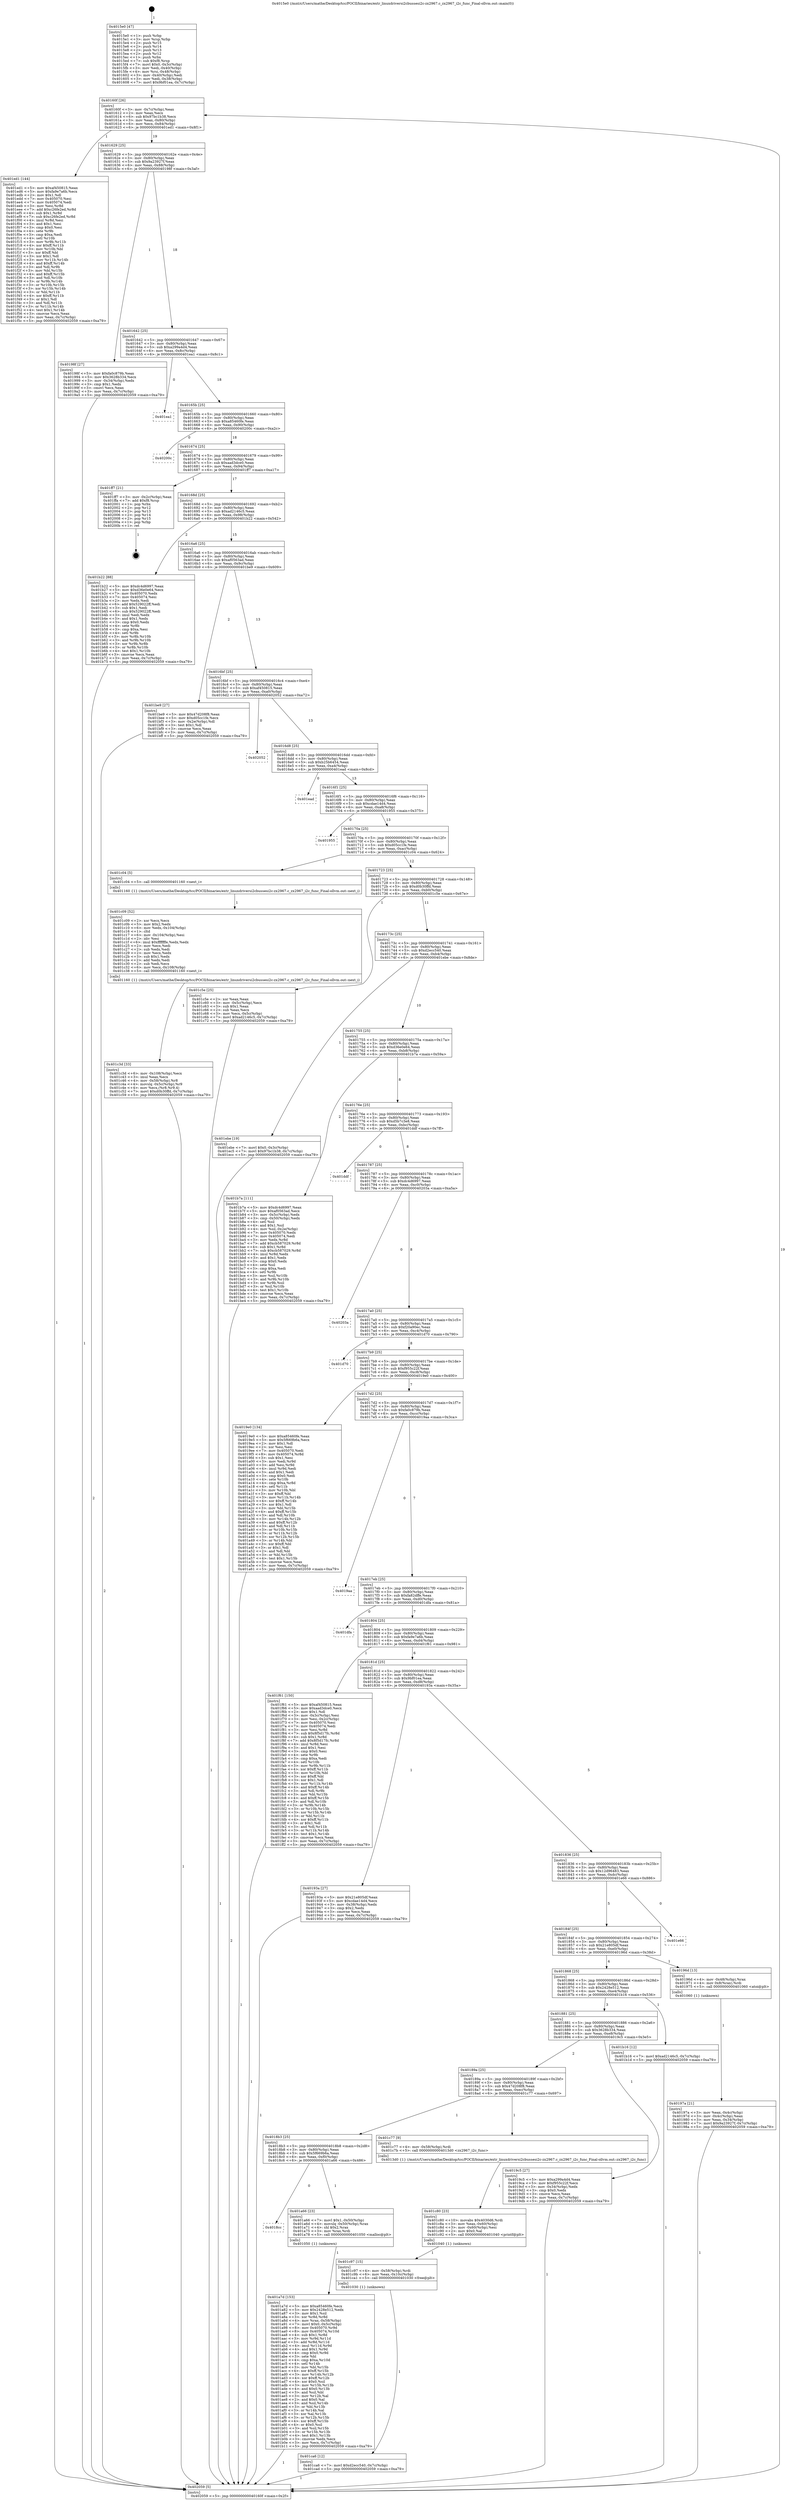 digraph "0x4015e0" {
  label = "0x4015e0 (/mnt/c/Users/mathe/Desktop/tcc/POCII/binaries/extr_linuxdriversi2cbussesi2c-zx2967.c_zx2967_i2c_func_Final-ollvm.out::main(0))"
  labelloc = "t"
  node[shape=record]

  Entry [label="",width=0.3,height=0.3,shape=circle,fillcolor=black,style=filled]
  "0x40160f" [label="{
     0x40160f [26]\l
     | [instrs]\l
     &nbsp;&nbsp;0x40160f \<+3\>: mov -0x7c(%rbp),%eax\l
     &nbsp;&nbsp;0x401612 \<+2\>: mov %eax,%ecx\l
     &nbsp;&nbsp;0x401614 \<+6\>: sub $0x97bc1b38,%ecx\l
     &nbsp;&nbsp;0x40161a \<+3\>: mov %eax,-0x80(%rbp)\l
     &nbsp;&nbsp;0x40161d \<+6\>: mov %ecx,-0x84(%rbp)\l
     &nbsp;&nbsp;0x401623 \<+6\>: je 0000000000401ed1 \<main+0x8f1\>\l
  }"]
  "0x401ed1" [label="{
     0x401ed1 [144]\l
     | [instrs]\l
     &nbsp;&nbsp;0x401ed1 \<+5\>: mov $0xaf450815,%eax\l
     &nbsp;&nbsp;0x401ed6 \<+5\>: mov $0xfa9e7a6b,%ecx\l
     &nbsp;&nbsp;0x401edb \<+2\>: mov $0x1,%dl\l
     &nbsp;&nbsp;0x401edd \<+7\>: mov 0x405070,%esi\l
     &nbsp;&nbsp;0x401ee4 \<+7\>: mov 0x405074,%edi\l
     &nbsp;&nbsp;0x401eeb \<+3\>: mov %esi,%r8d\l
     &nbsp;&nbsp;0x401eee \<+7\>: add $0xc26fe2ed,%r8d\l
     &nbsp;&nbsp;0x401ef5 \<+4\>: sub $0x1,%r8d\l
     &nbsp;&nbsp;0x401ef9 \<+7\>: sub $0xc26fe2ed,%r8d\l
     &nbsp;&nbsp;0x401f00 \<+4\>: imul %r8d,%esi\l
     &nbsp;&nbsp;0x401f04 \<+3\>: and $0x1,%esi\l
     &nbsp;&nbsp;0x401f07 \<+3\>: cmp $0x0,%esi\l
     &nbsp;&nbsp;0x401f0a \<+4\>: sete %r9b\l
     &nbsp;&nbsp;0x401f0e \<+3\>: cmp $0xa,%edi\l
     &nbsp;&nbsp;0x401f11 \<+4\>: setl %r10b\l
     &nbsp;&nbsp;0x401f15 \<+3\>: mov %r9b,%r11b\l
     &nbsp;&nbsp;0x401f18 \<+4\>: xor $0xff,%r11b\l
     &nbsp;&nbsp;0x401f1c \<+3\>: mov %r10b,%bl\l
     &nbsp;&nbsp;0x401f1f \<+3\>: xor $0xff,%bl\l
     &nbsp;&nbsp;0x401f22 \<+3\>: xor $0x1,%dl\l
     &nbsp;&nbsp;0x401f25 \<+3\>: mov %r11b,%r14b\l
     &nbsp;&nbsp;0x401f28 \<+4\>: and $0xff,%r14b\l
     &nbsp;&nbsp;0x401f2c \<+3\>: and %dl,%r9b\l
     &nbsp;&nbsp;0x401f2f \<+3\>: mov %bl,%r15b\l
     &nbsp;&nbsp;0x401f32 \<+4\>: and $0xff,%r15b\l
     &nbsp;&nbsp;0x401f36 \<+3\>: and %dl,%r10b\l
     &nbsp;&nbsp;0x401f39 \<+3\>: or %r9b,%r14b\l
     &nbsp;&nbsp;0x401f3c \<+3\>: or %r10b,%r15b\l
     &nbsp;&nbsp;0x401f3f \<+3\>: xor %r15b,%r14b\l
     &nbsp;&nbsp;0x401f42 \<+3\>: or %bl,%r11b\l
     &nbsp;&nbsp;0x401f45 \<+4\>: xor $0xff,%r11b\l
     &nbsp;&nbsp;0x401f49 \<+3\>: or $0x1,%dl\l
     &nbsp;&nbsp;0x401f4c \<+3\>: and %dl,%r11b\l
     &nbsp;&nbsp;0x401f4f \<+3\>: or %r11b,%r14b\l
     &nbsp;&nbsp;0x401f52 \<+4\>: test $0x1,%r14b\l
     &nbsp;&nbsp;0x401f56 \<+3\>: cmovne %ecx,%eax\l
     &nbsp;&nbsp;0x401f59 \<+3\>: mov %eax,-0x7c(%rbp)\l
     &nbsp;&nbsp;0x401f5c \<+5\>: jmp 0000000000402059 \<main+0xa79\>\l
  }"]
  "0x401629" [label="{
     0x401629 [25]\l
     | [instrs]\l
     &nbsp;&nbsp;0x401629 \<+5\>: jmp 000000000040162e \<main+0x4e\>\l
     &nbsp;&nbsp;0x40162e \<+3\>: mov -0x80(%rbp),%eax\l
     &nbsp;&nbsp;0x401631 \<+5\>: sub $0x9a23927f,%eax\l
     &nbsp;&nbsp;0x401636 \<+6\>: mov %eax,-0x88(%rbp)\l
     &nbsp;&nbsp;0x40163c \<+6\>: je 000000000040198f \<main+0x3af\>\l
  }"]
  Exit [label="",width=0.3,height=0.3,shape=circle,fillcolor=black,style=filled,peripheries=2]
  "0x40198f" [label="{
     0x40198f [27]\l
     | [instrs]\l
     &nbsp;&nbsp;0x40198f \<+5\>: mov $0xfa0c879b,%eax\l
     &nbsp;&nbsp;0x401994 \<+5\>: mov $0x3628b334,%ecx\l
     &nbsp;&nbsp;0x401999 \<+3\>: mov -0x34(%rbp),%edx\l
     &nbsp;&nbsp;0x40199c \<+3\>: cmp $0x1,%edx\l
     &nbsp;&nbsp;0x40199f \<+3\>: cmovl %ecx,%eax\l
     &nbsp;&nbsp;0x4019a2 \<+3\>: mov %eax,-0x7c(%rbp)\l
     &nbsp;&nbsp;0x4019a5 \<+5\>: jmp 0000000000402059 \<main+0xa79\>\l
  }"]
  "0x401642" [label="{
     0x401642 [25]\l
     | [instrs]\l
     &nbsp;&nbsp;0x401642 \<+5\>: jmp 0000000000401647 \<main+0x67\>\l
     &nbsp;&nbsp;0x401647 \<+3\>: mov -0x80(%rbp),%eax\l
     &nbsp;&nbsp;0x40164a \<+5\>: sub $0xa299a4d4,%eax\l
     &nbsp;&nbsp;0x40164f \<+6\>: mov %eax,-0x8c(%rbp)\l
     &nbsp;&nbsp;0x401655 \<+6\>: je 0000000000401ea1 \<main+0x8c1\>\l
  }"]
  "0x401ca6" [label="{
     0x401ca6 [12]\l
     | [instrs]\l
     &nbsp;&nbsp;0x401ca6 \<+7\>: movl $0xd2ecc540,-0x7c(%rbp)\l
     &nbsp;&nbsp;0x401cad \<+5\>: jmp 0000000000402059 \<main+0xa79\>\l
  }"]
  "0x401ea1" [label="{
     0x401ea1\l
  }", style=dashed]
  "0x40165b" [label="{
     0x40165b [25]\l
     | [instrs]\l
     &nbsp;&nbsp;0x40165b \<+5\>: jmp 0000000000401660 \<main+0x80\>\l
     &nbsp;&nbsp;0x401660 \<+3\>: mov -0x80(%rbp),%eax\l
     &nbsp;&nbsp;0x401663 \<+5\>: sub $0xa85460fe,%eax\l
     &nbsp;&nbsp;0x401668 \<+6\>: mov %eax,-0x90(%rbp)\l
     &nbsp;&nbsp;0x40166e \<+6\>: je 000000000040200c \<main+0xa2c\>\l
  }"]
  "0x401c97" [label="{
     0x401c97 [15]\l
     | [instrs]\l
     &nbsp;&nbsp;0x401c97 \<+4\>: mov -0x58(%rbp),%rdi\l
     &nbsp;&nbsp;0x401c9b \<+6\>: mov %eax,-0x10c(%rbp)\l
     &nbsp;&nbsp;0x401ca1 \<+5\>: call 0000000000401030 \<free@plt\>\l
     | [calls]\l
     &nbsp;&nbsp;0x401030 \{1\} (unknown)\l
  }"]
  "0x40200c" [label="{
     0x40200c\l
  }", style=dashed]
  "0x401674" [label="{
     0x401674 [25]\l
     | [instrs]\l
     &nbsp;&nbsp;0x401674 \<+5\>: jmp 0000000000401679 \<main+0x99\>\l
     &nbsp;&nbsp;0x401679 \<+3\>: mov -0x80(%rbp),%eax\l
     &nbsp;&nbsp;0x40167c \<+5\>: sub $0xaad3dce0,%eax\l
     &nbsp;&nbsp;0x401681 \<+6\>: mov %eax,-0x94(%rbp)\l
     &nbsp;&nbsp;0x401687 \<+6\>: je 0000000000401ff7 \<main+0xa17\>\l
  }"]
  "0x401c80" [label="{
     0x401c80 [23]\l
     | [instrs]\l
     &nbsp;&nbsp;0x401c80 \<+10\>: movabs $0x4030d6,%rdi\l
     &nbsp;&nbsp;0x401c8a \<+3\>: mov %eax,-0x60(%rbp)\l
     &nbsp;&nbsp;0x401c8d \<+3\>: mov -0x60(%rbp),%esi\l
     &nbsp;&nbsp;0x401c90 \<+2\>: mov $0x0,%al\l
     &nbsp;&nbsp;0x401c92 \<+5\>: call 0000000000401040 \<printf@plt\>\l
     | [calls]\l
     &nbsp;&nbsp;0x401040 \{1\} (unknown)\l
  }"]
  "0x401ff7" [label="{
     0x401ff7 [21]\l
     | [instrs]\l
     &nbsp;&nbsp;0x401ff7 \<+3\>: mov -0x2c(%rbp),%eax\l
     &nbsp;&nbsp;0x401ffa \<+7\>: add $0xf8,%rsp\l
     &nbsp;&nbsp;0x402001 \<+1\>: pop %rbx\l
     &nbsp;&nbsp;0x402002 \<+2\>: pop %r12\l
     &nbsp;&nbsp;0x402004 \<+2\>: pop %r13\l
     &nbsp;&nbsp;0x402006 \<+2\>: pop %r14\l
     &nbsp;&nbsp;0x402008 \<+2\>: pop %r15\l
     &nbsp;&nbsp;0x40200a \<+1\>: pop %rbp\l
     &nbsp;&nbsp;0x40200b \<+1\>: ret\l
  }"]
  "0x40168d" [label="{
     0x40168d [25]\l
     | [instrs]\l
     &nbsp;&nbsp;0x40168d \<+5\>: jmp 0000000000401692 \<main+0xb2\>\l
     &nbsp;&nbsp;0x401692 \<+3\>: mov -0x80(%rbp),%eax\l
     &nbsp;&nbsp;0x401695 \<+5\>: sub $0xad2146c5,%eax\l
     &nbsp;&nbsp;0x40169a \<+6\>: mov %eax,-0x98(%rbp)\l
     &nbsp;&nbsp;0x4016a0 \<+6\>: je 0000000000401b22 \<main+0x542\>\l
  }"]
  "0x401c3d" [label="{
     0x401c3d [33]\l
     | [instrs]\l
     &nbsp;&nbsp;0x401c3d \<+6\>: mov -0x108(%rbp),%ecx\l
     &nbsp;&nbsp;0x401c43 \<+3\>: imul %eax,%ecx\l
     &nbsp;&nbsp;0x401c46 \<+4\>: mov -0x58(%rbp),%r8\l
     &nbsp;&nbsp;0x401c4a \<+4\>: movslq -0x5c(%rbp),%r9\l
     &nbsp;&nbsp;0x401c4e \<+4\>: mov %ecx,(%r8,%r9,4)\l
     &nbsp;&nbsp;0x401c52 \<+7\>: movl $0xd0b30ffd,-0x7c(%rbp)\l
     &nbsp;&nbsp;0x401c59 \<+5\>: jmp 0000000000402059 \<main+0xa79\>\l
  }"]
  "0x401b22" [label="{
     0x401b22 [88]\l
     | [instrs]\l
     &nbsp;&nbsp;0x401b22 \<+5\>: mov $0xdc4d6997,%eax\l
     &nbsp;&nbsp;0x401b27 \<+5\>: mov $0xd36e0e64,%ecx\l
     &nbsp;&nbsp;0x401b2c \<+7\>: mov 0x405070,%edx\l
     &nbsp;&nbsp;0x401b33 \<+7\>: mov 0x405074,%esi\l
     &nbsp;&nbsp;0x401b3a \<+2\>: mov %edx,%edi\l
     &nbsp;&nbsp;0x401b3c \<+6\>: add $0x529022ff,%edi\l
     &nbsp;&nbsp;0x401b42 \<+3\>: sub $0x1,%edi\l
     &nbsp;&nbsp;0x401b45 \<+6\>: sub $0x529022ff,%edi\l
     &nbsp;&nbsp;0x401b4b \<+3\>: imul %edi,%edx\l
     &nbsp;&nbsp;0x401b4e \<+3\>: and $0x1,%edx\l
     &nbsp;&nbsp;0x401b51 \<+3\>: cmp $0x0,%edx\l
     &nbsp;&nbsp;0x401b54 \<+4\>: sete %r8b\l
     &nbsp;&nbsp;0x401b58 \<+3\>: cmp $0xa,%esi\l
     &nbsp;&nbsp;0x401b5b \<+4\>: setl %r9b\l
     &nbsp;&nbsp;0x401b5f \<+3\>: mov %r8b,%r10b\l
     &nbsp;&nbsp;0x401b62 \<+3\>: and %r9b,%r10b\l
     &nbsp;&nbsp;0x401b65 \<+3\>: xor %r9b,%r8b\l
     &nbsp;&nbsp;0x401b68 \<+3\>: or %r8b,%r10b\l
     &nbsp;&nbsp;0x401b6b \<+4\>: test $0x1,%r10b\l
     &nbsp;&nbsp;0x401b6f \<+3\>: cmovne %ecx,%eax\l
     &nbsp;&nbsp;0x401b72 \<+3\>: mov %eax,-0x7c(%rbp)\l
     &nbsp;&nbsp;0x401b75 \<+5\>: jmp 0000000000402059 \<main+0xa79\>\l
  }"]
  "0x4016a6" [label="{
     0x4016a6 [25]\l
     | [instrs]\l
     &nbsp;&nbsp;0x4016a6 \<+5\>: jmp 00000000004016ab \<main+0xcb\>\l
     &nbsp;&nbsp;0x4016ab \<+3\>: mov -0x80(%rbp),%eax\l
     &nbsp;&nbsp;0x4016ae \<+5\>: sub $0xaf0563ad,%eax\l
     &nbsp;&nbsp;0x4016b3 \<+6\>: mov %eax,-0x9c(%rbp)\l
     &nbsp;&nbsp;0x4016b9 \<+6\>: je 0000000000401be9 \<main+0x609\>\l
  }"]
  "0x401c09" [label="{
     0x401c09 [52]\l
     | [instrs]\l
     &nbsp;&nbsp;0x401c09 \<+2\>: xor %ecx,%ecx\l
     &nbsp;&nbsp;0x401c0b \<+5\>: mov $0x2,%edx\l
     &nbsp;&nbsp;0x401c10 \<+6\>: mov %edx,-0x104(%rbp)\l
     &nbsp;&nbsp;0x401c16 \<+1\>: cltd\l
     &nbsp;&nbsp;0x401c17 \<+6\>: mov -0x104(%rbp),%esi\l
     &nbsp;&nbsp;0x401c1d \<+2\>: idiv %esi\l
     &nbsp;&nbsp;0x401c1f \<+6\>: imul $0xfffffffe,%edx,%edx\l
     &nbsp;&nbsp;0x401c25 \<+2\>: mov %ecx,%edi\l
     &nbsp;&nbsp;0x401c27 \<+2\>: sub %edx,%edi\l
     &nbsp;&nbsp;0x401c29 \<+2\>: mov %ecx,%edx\l
     &nbsp;&nbsp;0x401c2b \<+3\>: sub $0x1,%edx\l
     &nbsp;&nbsp;0x401c2e \<+2\>: add %edx,%edi\l
     &nbsp;&nbsp;0x401c30 \<+2\>: sub %edi,%ecx\l
     &nbsp;&nbsp;0x401c32 \<+6\>: mov %ecx,-0x108(%rbp)\l
     &nbsp;&nbsp;0x401c38 \<+5\>: call 0000000000401160 \<next_i\>\l
     | [calls]\l
     &nbsp;&nbsp;0x401160 \{1\} (/mnt/c/Users/mathe/Desktop/tcc/POCII/binaries/extr_linuxdriversi2cbussesi2c-zx2967.c_zx2967_i2c_func_Final-ollvm.out::next_i)\l
  }"]
  "0x401be9" [label="{
     0x401be9 [27]\l
     | [instrs]\l
     &nbsp;&nbsp;0x401be9 \<+5\>: mov $0x47d208f8,%eax\l
     &nbsp;&nbsp;0x401bee \<+5\>: mov $0xd05cc1fe,%ecx\l
     &nbsp;&nbsp;0x401bf3 \<+3\>: mov -0x2e(%rbp),%dl\l
     &nbsp;&nbsp;0x401bf6 \<+3\>: test $0x1,%dl\l
     &nbsp;&nbsp;0x401bf9 \<+3\>: cmovne %ecx,%eax\l
     &nbsp;&nbsp;0x401bfc \<+3\>: mov %eax,-0x7c(%rbp)\l
     &nbsp;&nbsp;0x401bff \<+5\>: jmp 0000000000402059 \<main+0xa79\>\l
  }"]
  "0x4016bf" [label="{
     0x4016bf [25]\l
     | [instrs]\l
     &nbsp;&nbsp;0x4016bf \<+5\>: jmp 00000000004016c4 \<main+0xe4\>\l
     &nbsp;&nbsp;0x4016c4 \<+3\>: mov -0x80(%rbp),%eax\l
     &nbsp;&nbsp;0x4016c7 \<+5\>: sub $0xaf450815,%eax\l
     &nbsp;&nbsp;0x4016cc \<+6\>: mov %eax,-0xa0(%rbp)\l
     &nbsp;&nbsp;0x4016d2 \<+6\>: je 0000000000402052 \<main+0xa72\>\l
  }"]
  "0x401a7d" [label="{
     0x401a7d [153]\l
     | [instrs]\l
     &nbsp;&nbsp;0x401a7d \<+5\>: mov $0xa85460fe,%ecx\l
     &nbsp;&nbsp;0x401a82 \<+5\>: mov $0x2428e512,%edx\l
     &nbsp;&nbsp;0x401a87 \<+3\>: mov $0x1,%sil\l
     &nbsp;&nbsp;0x401a8a \<+3\>: xor %r8d,%r8d\l
     &nbsp;&nbsp;0x401a8d \<+4\>: mov %rax,-0x58(%rbp)\l
     &nbsp;&nbsp;0x401a91 \<+7\>: movl $0x0,-0x5c(%rbp)\l
     &nbsp;&nbsp;0x401a98 \<+8\>: mov 0x405070,%r9d\l
     &nbsp;&nbsp;0x401aa0 \<+8\>: mov 0x405074,%r10d\l
     &nbsp;&nbsp;0x401aa8 \<+4\>: sub $0x1,%r8d\l
     &nbsp;&nbsp;0x401aac \<+3\>: mov %r9d,%r11d\l
     &nbsp;&nbsp;0x401aaf \<+3\>: add %r8d,%r11d\l
     &nbsp;&nbsp;0x401ab2 \<+4\>: imul %r11d,%r9d\l
     &nbsp;&nbsp;0x401ab6 \<+4\>: and $0x1,%r9d\l
     &nbsp;&nbsp;0x401aba \<+4\>: cmp $0x0,%r9d\l
     &nbsp;&nbsp;0x401abe \<+3\>: sete %bl\l
     &nbsp;&nbsp;0x401ac1 \<+4\>: cmp $0xa,%r10d\l
     &nbsp;&nbsp;0x401ac5 \<+4\>: setl %r14b\l
     &nbsp;&nbsp;0x401ac9 \<+3\>: mov %bl,%r15b\l
     &nbsp;&nbsp;0x401acc \<+4\>: xor $0xff,%r15b\l
     &nbsp;&nbsp;0x401ad0 \<+3\>: mov %r14b,%r12b\l
     &nbsp;&nbsp;0x401ad3 \<+4\>: xor $0xff,%r12b\l
     &nbsp;&nbsp;0x401ad7 \<+4\>: xor $0x0,%sil\l
     &nbsp;&nbsp;0x401adb \<+3\>: mov %r15b,%r13b\l
     &nbsp;&nbsp;0x401ade \<+4\>: and $0x0,%r13b\l
     &nbsp;&nbsp;0x401ae2 \<+3\>: and %sil,%bl\l
     &nbsp;&nbsp;0x401ae5 \<+3\>: mov %r12b,%al\l
     &nbsp;&nbsp;0x401ae8 \<+2\>: and $0x0,%al\l
     &nbsp;&nbsp;0x401aea \<+3\>: and %sil,%r14b\l
     &nbsp;&nbsp;0x401aed \<+3\>: or %bl,%r13b\l
     &nbsp;&nbsp;0x401af0 \<+3\>: or %r14b,%al\l
     &nbsp;&nbsp;0x401af3 \<+3\>: xor %al,%r13b\l
     &nbsp;&nbsp;0x401af6 \<+3\>: or %r12b,%r15b\l
     &nbsp;&nbsp;0x401af9 \<+4\>: xor $0xff,%r15b\l
     &nbsp;&nbsp;0x401afd \<+4\>: or $0x0,%sil\l
     &nbsp;&nbsp;0x401b01 \<+3\>: and %sil,%r15b\l
     &nbsp;&nbsp;0x401b04 \<+3\>: or %r15b,%r13b\l
     &nbsp;&nbsp;0x401b07 \<+4\>: test $0x1,%r13b\l
     &nbsp;&nbsp;0x401b0b \<+3\>: cmovne %edx,%ecx\l
     &nbsp;&nbsp;0x401b0e \<+3\>: mov %ecx,-0x7c(%rbp)\l
     &nbsp;&nbsp;0x401b11 \<+5\>: jmp 0000000000402059 \<main+0xa79\>\l
  }"]
  "0x402052" [label="{
     0x402052\l
  }", style=dashed]
  "0x4016d8" [label="{
     0x4016d8 [25]\l
     | [instrs]\l
     &nbsp;&nbsp;0x4016d8 \<+5\>: jmp 00000000004016dd \<main+0xfd\>\l
     &nbsp;&nbsp;0x4016dd \<+3\>: mov -0x80(%rbp),%eax\l
     &nbsp;&nbsp;0x4016e0 \<+5\>: sub $0xb25b6454,%eax\l
     &nbsp;&nbsp;0x4016e5 \<+6\>: mov %eax,-0xa4(%rbp)\l
     &nbsp;&nbsp;0x4016eb \<+6\>: je 0000000000401ead \<main+0x8cd\>\l
  }"]
  "0x4018cc" [label="{
     0x4018cc\l
  }", style=dashed]
  "0x401ead" [label="{
     0x401ead\l
  }", style=dashed]
  "0x4016f1" [label="{
     0x4016f1 [25]\l
     | [instrs]\l
     &nbsp;&nbsp;0x4016f1 \<+5\>: jmp 00000000004016f6 \<main+0x116\>\l
     &nbsp;&nbsp;0x4016f6 \<+3\>: mov -0x80(%rbp),%eax\l
     &nbsp;&nbsp;0x4016f9 \<+5\>: sub $0xcdae14d4,%eax\l
     &nbsp;&nbsp;0x4016fe \<+6\>: mov %eax,-0xa8(%rbp)\l
     &nbsp;&nbsp;0x401704 \<+6\>: je 0000000000401955 \<main+0x375\>\l
  }"]
  "0x401a66" [label="{
     0x401a66 [23]\l
     | [instrs]\l
     &nbsp;&nbsp;0x401a66 \<+7\>: movl $0x1,-0x50(%rbp)\l
     &nbsp;&nbsp;0x401a6d \<+4\>: movslq -0x50(%rbp),%rax\l
     &nbsp;&nbsp;0x401a71 \<+4\>: shl $0x2,%rax\l
     &nbsp;&nbsp;0x401a75 \<+3\>: mov %rax,%rdi\l
     &nbsp;&nbsp;0x401a78 \<+5\>: call 0000000000401050 \<malloc@plt\>\l
     | [calls]\l
     &nbsp;&nbsp;0x401050 \{1\} (unknown)\l
  }"]
  "0x401955" [label="{
     0x401955\l
  }", style=dashed]
  "0x40170a" [label="{
     0x40170a [25]\l
     | [instrs]\l
     &nbsp;&nbsp;0x40170a \<+5\>: jmp 000000000040170f \<main+0x12f\>\l
     &nbsp;&nbsp;0x40170f \<+3\>: mov -0x80(%rbp),%eax\l
     &nbsp;&nbsp;0x401712 \<+5\>: sub $0xd05cc1fe,%eax\l
     &nbsp;&nbsp;0x401717 \<+6\>: mov %eax,-0xac(%rbp)\l
     &nbsp;&nbsp;0x40171d \<+6\>: je 0000000000401c04 \<main+0x624\>\l
  }"]
  "0x4018b3" [label="{
     0x4018b3 [25]\l
     | [instrs]\l
     &nbsp;&nbsp;0x4018b3 \<+5\>: jmp 00000000004018b8 \<main+0x2d8\>\l
     &nbsp;&nbsp;0x4018b8 \<+3\>: mov -0x80(%rbp),%eax\l
     &nbsp;&nbsp;0x4018bb \<+5\>: sub $0x5f669b6a,%eax\l
     &nbsp;&nbsp;0x4018c0 \<+6\>: mov %eax,-0xf0(%rbp)\l
     &nbsp;&nbsp;0x4018c6 \<+6\>: je 0000000000401a66 \<main+0x486\>\l
  }"]
  "0x401c04" [label="{
     0x401c04 [5]\l
     | [instrs]\l
     &nbsp;&nbsp;0x401c04 \<+5\>: call 0000000000401160 \<next_i\>\l
     | [calls]\l
     &nbsp;&nbsp;0x401160 \{1\} (/mnt/c/Users/mathe/Desktop/tcc/POCII/binaries/extr_linuxdriversi2cbussesi2c-zx2967.c_zx2967_i2c_func_Final-ollvm.out::next_i)\l
  }"]
  "0x401723" [label="{
     0x401723 [25]\l
     | [instrs]\l
     &nbsp;&nbsp;0x401723 \<+5\>: jmp 0000000000401728 \<main+0x148\>\l
     &nbsp;&nbsp;0x401728 \<+3\>: mov -0x80(%rbp),%eax\l
     &nbsp;&nbsp;0x40172b \<+5\>: sub $0xd0b30ffd,%eax\l
     &nbsp;&nbsp;0x401730 \<+6\>: mov %eax,-0xb0(%rbp)\l
     &nbsp;&nbsp;0x401736 \<+6\>: je 0000000000401c5e \<main+0x67e\>\l
  }"]
  "0x401c77" [label="{
     0x401c77 [9]\l
     | [instrs]\l
     &nbsp;&nbsp;0x401c77 \<+4\>: mov -0x58(%rbp),%rdi\l
     &nbsp;&nbsp;0x401c7b \<+5\>: call 00000000004013d0 \<zx2967_i2c_func\>\l
     | [calls]\l
     &nbsp;&nbsp;0x4013d0 \{1\} (/mnt/c/Users/mathe/Desktop/tcc/POCII/binaries/extr_linuxdriversi2cbussesi2c-zx2967.c_zx2967_i2c_func_Final-ollvm.out::zx2967_i2c_func)\l
  }"]
  "0x401c5e" [label="{
     0x401c5e [25]\l
     | [instrs]\l
     &nbsp;&nbsp;0x401c5e \<+2\>: xor %eax,%eax\l
     &nbsp;&nbsp;0x401c60 \<+3\>: mov -0x5c(%rbp),%ecx\l
     &nbsp;&nbsp;0x401c63 \<+3\>: sub $0x1,%eax\l
     &nbsp;&nbsp;0x401c66 \<+2\>: sub %eax,%ecx\l
     &nbsp;&nbsp;0x401c68 \<+3\>: mov %ecx,-0x5c(%rbp)\l
     &nbsp;&nbsp;0x401c6b \<+7\>: movl $0xad2146c5,-0x7c(%rbp)\l
     &nbsp;&nbsp;0x401c72 \<+5\>: jmp 0000000000402059 \<main+0xa79\>\l
  }"]
  "0x40173c" [label="{
     0x40173c [25]\l
     | [instrs]\l
     &nbsp;&nbsp;0x40173c \<+5\>: jmp 0000000000401741 \<main+0x161\>\l
     &nbsp;&nbsp;0x401741 \<+3\>: mov -0x80(%rbp),%eax\l
     &nbsp;&nbsp;0x401744 \<+5\>: sub $0xd2ecc540,%eax\l
     &nbsp;&nbsp;0x401749 \<+6\>: mov %eax,-0xb4(%rbp)\l
     &nbsp;&nbsp;0x40174f \<+6\>: je 0000000000401ebe \<main+0x8de\>\l
  }"]
  "0x40189a" [label="{
     0x40189a [25]\l
     | [instrs]\l
     &nbsp;&nbsp;0x40189a \<+5\>: jmp 000000000040189f \<main+0x2bf\>\l
     &nbsp;&nbsp;0x40189f \<+3\>: mov -0x80(%rbp),%eax\l
     &nbsp;&nbsp;0x4018a2 \<+5\>: sub $0x47d208f8,%eax\l
     &nbsp;&nbsp;0x4018a7 \<+6\>: mov %eax,-0xec(%rbp)\l
     &nbsp;&nbsp;0x4018ad \<+6\>: je 0000000000401c77 \<main+0x697\>\l
  }"]
  "0x401ebe" [label="{
     0x401ebe [19]\l
     | [instrs]\l
     &nbsp;&nbsp;0x401ebe \<+7\>: movl $0x0,-0x3c(%rbp)\l
     &nbsp;&nbsp;0x401ec5 \<+7\>: movl $0x97bc1b38,-0x7c(%rbp)\l
     &nbsp;&nbsp;0x401ecc \<+5\>: jmp 0000000000402059 \<main+0xa79\>\l
  }"]
  "0x401755" [label="{
     0x401755 [25]\l
     | [instrs]\l
     &nbsp;&nbsp;0x401755 \<+5\>: jmp 000000000040175a \<main+0x17a\>\l
     &nbsp;&nbsp;0x40175a \<+3\>: mov -0x80(%rbp),%eax\l
     &nbsp;&nbsp;0x40175d \<+5\>: sub $0xd36e0e64,%eax\l
     &nbsp;&nbsp;0x401762 \<+6\>: mov %eax,-0xb8(%rbp)\l
     &nbsp;&nbsp;0x401768 \<+6\>: je 0000000000401b7a \<main+0x59a\>\l
  }"]
  "0x4019c5" [label="{
     0x4019c5 [27]\l
     | [instrs]\l
     &nbsp;&nbsp;0x4019c5 \<+5\>: mov $0xa299a4d4,%eax\l
     &nbsp;&nbsp;0x4019ca \<+5\>: mov $0xf955c22f,%ecx\l
     &nbsp;&nbsp;0x4019cf \<+3\>: mov -0x34(%rbp),%edx\l
     &nbsp;&nbsp;0x4019d2 \<+3\>: cmp $0x0,%edx\l
     &nbsp;&nbsp;0x4019d5 \<+3\>: cmove %ecx,%eax\l
     &nbsp;&nbsp;0x4019d8 \<+3\>: mov %eax,-0x7c(%rbp)\l
     &nbsp;&nbsp;0x4019db \<+5\>: jmp 0000000000402059 \<main+0xa79\>\l
  }"]
  "0x401b7a" [label="{
     0x401b7a [111]\l
     | [instrs]\l
     &nbsp;&nbsp;0x401b7a \<+5\>: mov $0xdc4d6997,%eax\l
     &nbsp;&nbsp;0x401b7f \<+5\>: mov $0xaf0563ad,%ecx\l
     &nbsp;&nbsp;0x401b84 \<+3\>: mov -0x5c(%rbp),%edx\l
     &nbsp;&nbsp;0x401b87 \<+3\>: cmp -0x50(%rbp),%edx\l
     &nbsp;&nbsp;0x401b8a \<+4\>: setl %sil\l
     &nbsp;&nbsp;0x401b8e \<+4\>: and $0x1,%sil\l
     &nbsp;&nbsp;0x401b92 \<+4\>: mov %sil,-0x2e(%rbp)\l
     &nbsp;&nbsp;0x401b96 \<+7\>: mov 0x405070,%edx\l
     &nbsp;&nbsp;0x401b9d \<+7\>: mov 0x405074,%edi\l
     &nbsp;&nbsp;0x401ba4 \<+3\>: mov %edx,%r8d\l
     &nbsp;&nbsp;0x401ba7 \<+7\>: add $0xcb587029,%r8d\l
     &nbsp;&nbsp;0x401bae \<+4\>: sub $0x1,%r8d\l
     &nbsp;&nbsp;0x401bb2 \<+7\>: sub $0xcb587029,%r8d\l
     &nbsp;&nbsp;0x401bb9 \<+4\>: imul %r8d,%edx\l
     &nbsp;&nbsp;0x401bbd \<+3\>: and $0x1,%edx\l
     &nbsp;&nbsp;0x401bc0 \<+3\>: cmp $0x0,%edx\l
     &nbsp;&nbsp;0x401bc3 \<+4\>: sete %sil\l
     &nbsp;&nbsp;0x401bc7 \<+3\>: cmp $0xa,%edi\l
     &nbsp;&nbsp;0x401bca \<+4\>: setl %r9b\l
     &nbsp;&nbsp;0x401bce \<+3\>: mov %sil,%r10b\l
     &nbsp;&nbsp;0x401bd1 \<+3\>: and %r9b,%r10b\l
     &nbsp;&nbsp;0x401bd4 \<+3\>: xor %r9b,%sil\l
     &nbsp;&nbsp;0x401bd7 \<+3\>: or %sil,%r10b\l
     &nbsp;&nbsp;0x401bda \<+4\>: test $0x1,%r10b\l
     &nbsp;&nbsp;0x401bde \<+3\>: cmovne %ecx,%eax\l
     &nbsp;&nbsp;0x401be1 \<+3\>: mov %eax,-0x7c(%rbp)\l
     &nbsp;&nbsp;0x401be4 \<+5\>: jmp 0000000000402059 \<main+0xa79\>\l
  }"]
  "0x40176e" [label="{
     0x40176e [25]\l
     | [instrs]\l
     &nbsp;&nbsp;0x40176e \<+5\>: jmp 0000000000401773 \<main+0x193\>\l
     &nbsp;&nbsp;0x401773 \<+3\>: mov -0x80(%rbp),%eax\l
     &nbsp;&nbsp;0x401776 \<+5\>: sub $0xd5b7c3e8,%eax\l
     &nbsp;&nbsp;0x40177b \<+6\>: mov %eax,-0xbc(%rbp)\l
     &nbsp;&nbsp;0x401781 \<+6\>: je 0000000000401ddf \<main+0x7ff\>\l
  }"]
  "0x401881" [label="{
     0x401881 [25]\l
     | [instrs]\l
     &nbsp;&nbsp;0x401881 \<+5\>: jmp 0000000000401886 \<main+0x2a6\>\l
     &nbsp;&nbsp;0x401886 \<+3\>: mov -0x80(%rbp),%eax\l
     &nbsp;&nbsp;0x401889 \<+5\>: sub $0x3628b334,%eax\l
     &nbsp;&nbsp;0x40188e \<+6\>: mov %eax,-0xe8(%rbp)\l
     &nbsp;&nbsp;0x401894 \<+6\>: je 00000000004019c5 \<main+0x3e5\>\l
  }"]
  "0x401ddf" [label="{
     0x401ddf\l
  }", style=dashed]
  "0x401787" [label="{
     0x401787 [25]\l
     | [instrs]\l
     &nbsp;&nbsp;0x401787 \<+5\>: jmp 000000000040178c \<main+0x1ac\>\l
     &nbsp;&nbsp;0x40178c \<+3\>: mov -0x80(%rbp),%eax\l
     &nbsp;&nbsp;0x40178f \<+5\>: sub $0xdc4d6997,%eax\l
     &nbsp;&nbsp;0x401794 \<+6\>: mov %eax,-0xc0(%rbp)\l
     &nbsp;&nbsp;0x40179a \<+6\>: je 000000000040203a \<main+0xa5a\>\l
  }"]
  "0x401b16" [label="{
     0x401b16 [12]\l
     | [instrs]\l
     &nbsp;&nbsp;0x401b16 \<+7\>: movl $0xad2146c5,-0x7c(%rbp)\l
     &nbsp;&nbsp;0x401b1d \<+5\>: jmp 0000000000402059 \<main+0xa79\>\l
  }"]
  "0x40203a" [label="{
     0x40203a\l
  }", style=dashed]
  "0x4017a0" [label="{
     0x4017a0 [25]\l
     | [instrs]\l
     &nbsp;&nbsp;0x4017a0 \<+5\>: jmp 00000000004017a5 \<main+0x1c5\>\l
     &nbsp;&nbsp;0x4017a5 \<+3\>: mov -0x80(%rbp),%eax\l
     &nbsp;&nbsp;0x4017a8 \<+5\>: sub $0xf20a90ec,%eax\l
     &nbsp;&nbsp;0x4017ad \<+6\>: mov %eax,-0xc4(%rbp)\l
     &nbsp;&nbsp;0x4017b3 \<+6\>: je 0000000000401d70 \<main+0x790\>\l
  }"]
  "0x40197a" [label="{
     0x40197a [21]\l
     | [instrs]\l
     &nbsp;&nbsp;0x40197a \<+3\>: mov %eax,-0x4c(%rbp)\l
     &nbsp;&nbsp;0x40197d \<+3\>: mov -0x4c(%rbp),%eax\l
     &nbsp;&nbsp;0x401980 \<+3\>: mov %eax,-0x34(%rbp)\l
     &nbsp;&nbsp;0x401983 \<+7\>: movl $0x9a23927f,-0x7c(%rbp)\l
     &nbsp;&nbsp;0x40198a \<+5\>: jmp 0000000000402059 \<main+0xa79\>\l
  }"]
  "0x401d70" [label="{
     0x401d70\l
  }", style=dashed]
  "0x4017b9" [label="{
     0x4017b9 [25]\l
     | [instrs]\l
     &nbsp;&nbsp;0x4017b9 \<+5\>: jmp 00000000004017be \<main+0x1de\>\l
     &nbsp;&nbsp;0x4017be \<+3\>: mov -0x80(%rbp),%eax\l
     &nbsp;&nbsp;0x4017c1 \<+5\>: sub $0xf955c22f,%eax\l
     &nbsp;&nbsp;0x4017c6 \<+6\>: mov %eax,-0xc8(%rbp)\l
     &nbsp;&nbsp;0x4017cc \<+6\>: je 00000000004019e0 \<main+0x400\>\l
  }"]
  "0x401868" [label="{
     0x401868 [25]\l
     | [instrs]\l
     &nbsp;&nbsp;0x401868 \<+5\>: jmp 000000000040186d \<main+0x28d\>\l
     &nbsp;&nbsp;0x40186d \<+3\>: mov -0x80(%rbp),%eax\l
     &nbsp;&nbsp;0x401870 \<+5\>: sub $0x2428e512,%eax\l
     &nbsp;&nbsp;0x401875 \<+6\>: mov %eax,-0xe4(%rbp)\l
     &nbsp;&nbsp;0x40187b \<+6\>: je 0000000000401b16 \<main+0x536\>\l
  }"]
  "0x4019e0" [label="{
     0x4019e0 [134]\l
     | [instrs]\l
     &nbsp;&nbsp;0x4019e0 \<+5\>: mov $0xa85460fe,%eax\l
     &nbsp;&nbsp;0x4019e5 \<+5\>: mov $0x5f669b6a,%ecx\l
     &nbsp;&nbsp;0x4019ea \<+2\>: mov $0x1,%dl\l
     &nbsp;&nbsp;0x4019ec \<+2\>: xor %esi,%esi\l
     &nbsp;&nbsp;0x4019ee \<+7\>: mov 0x405070,%edi\l
     &nbsp;&nbsp;0x4019f5 \<+8\>: mov 0x405074,%r8d\l
     &nbsp;&nbsp;0x4019fd \<+3\>: sub $0x1,%esi\l
     &nbsp;&nbsp;0x401a00 \<+3\>: mov %edi,%r9d\l
     &nbsp;&nbsp;0x401a03 \<+3\>: add %esi,%r9d\l
     &nbsp;&nbsp;0x401a06 \<+4\>: imul %r9d,%edi\l
     &nbsp;&nbsp;0x401a0a \<+3\>: and $0x1,%edi\l
     &nbsp;&nbsp;0x401a0d \<+3\>: cmp $0x0,%edi\l
     &nbsp;&nbsp;0x401a10 \<+4\>: sete %r10b\l
     &nbsp;&nbsp;0x401a14 \<+4\>: cmp $0xa,%r8d\l
     &nbsp;&nbsp;0x401a18 \<+4\>: setl %r11b\l
     &nbsp;&nbsp;0x401a1c \<+3\>: mov %r10b,%bl\l
     &nbsp;&nbsp;0x401a1f \<+3\>: xor $0xff,%bl\l
     &nbsp;&nbsp;0x401a22 \<+3\>: mov %r11b,%r14b\l
     &nbsp;&nbsp;0x401a25 \<+4\>: xor $0xff,%r14b\l
     &nbsp;&nbsp;0x401a29 \<+3\>: xor $0x1,%dl\l
     &nbsp;&nbsp;0x401a2c \<+3\>: mov %bl,%r15b\l
     &nbsp;&nbsp;0x401a2f \<+4\>: and $0xff,%r15b\l
     &nbsp;&nbsp;0x401a33 \<+3\>: and %dl,%r10b\l
     &nbsp;&nbsp;0x401a36 \<+3\>: mov %r14b,%r12b\l
     &nbsp;&nbsp;0x401a39 \<+4\>: and $0xff,%r12b\l
     &nbsp;&nbsp;0x401a3d \<+3\>: and %dl,%r11b\l
     &nbsp;&nbsp;0x401a40 \<+3\>: or %r10b,%r15b\l
     &nbsp;&nbsp;0x401a43 \<+3\>: or %r11b,%r12b\l
     &nbsp;&nbsp;0x401a46 \<+3\>: xor %r12b,%r15b\l
     &nbsp;&nbsp;0x401a49 \<+3\>: or %r14b,%bl\l
     &nbsp;&nbsp;0x401a4c \<+3\>: xor $0xff,%bl\l
     &nbsp;&nbsp;0x401a4f \<+3\>: or $0x1,%dl\l
     &nbsp;&nbsp;0x401a52 \<+2\>: and %dl,%bl\l
     &nbsp;&nbsp;0x401a54 \<+3\>: or %bl,%r15b\l
     &nbsp;&nbsp;0x401a57 \<+4\>: test $0x1,%r15b\l
     &nbsp;&nbsp;0x401a5b \<+3\>: cmovne %ecx,%eax\l
     &nbsp;&nbsp;0x401a5e \<+3\>: mov %eax,-0x7c(%rbp)\l
     &nbsp;&nbsp;0x401a61 \<+5\>: jmp 0000000000402059 \<main+0xa79\>\l
  }"]
  "0x4017d2" [label="{
     0x4017d2 [25]\l
     | [instrs]\l
     &nbsp;&nbsp;0x4017d2 \<+5\>: jmp 00000000004017d7 \<main+0x1f7\>\l
     &nbsp;&nbsp;0x4017d7 \<+3\>: mov -0x80(%rbp),%eax\l
     &nbsp;&nbsp;0x4017da \<+5\>: sub $0xfa0c879b,%eax\l
     &nbsp;&nbsp;0x4017df \<+6\>: mov %eax,-0xcc(%rbp)\l
     &nbsp;&nbsp;0x4017e5 \<+6\>: je 00000000004019aa \<main+0x3ca\>\l
  }"]
  "0x40196d" [label="{
     0x40196d [13]\l
     | [instrs]\l
     &nbsp;&nbsp;0x40196d \<+4\>: mov -0x48(%rbp),%rax\l
     &nbsp;&nbsp;0x401971 \<+4\>: mov 0x8(%rax),%rdi\l
     &nbsp;&nbsp;0x401975 \<+5\>: call 0000000000401060 \<atoi@plt\>\l
     | [calls]\l
     &nbsp;&nbsp;0x401060 \{1\} (unknown)\l
  }"]
  "0x4019aa" [label="{
     0x4019aa\l
  }", style=dashed]
  "0x4017eb" [label="{
     0x4017eb [25]\l
     | [instrs]\l
     &nbsp;&nbsp;0x4017eb \<+5\>: jmp 00000000004017f0 \<main+0x210\>\l
     &nbsp;&nbsp;0x4017f0 \<+3\>: mov -0x80(%rbp),%eax\l
     &nbsp;&nbsp;0x4017f3 \<+5\>: sub $0xfa82dffe,%eax\l
     &nbsp;&nbsp;0x4017f8 \<+6\>: mov %eax,-0xd0(%rbp)\l
     &nbsp;&nbsp;0x4017fe \<+6\>: je 0000000000401dfa \<main+0x81a\>\l
  }"]
  "0x40184f" [label="{
     0x40184f [25]\l
     | [instrs]\l
     &nbsp;&nbsp;0x40184f \<+5\>: jmp 0000000000401854 \<main+0x274\>\l
     &nbsp;&nbsp;0x401854 \<+3\>: mov -0x80(%rbp),%eax\l
     &nbsp;&nbsp;0x401857 \<+5\>: sub $0x21e805df,%eax\l
     &nbsp;&nbsp;0x40185c \<+6\>: mov %eax,-0xe0(%rbp)\l
     &nbsp;&nbsp;0x401862 \<+6\>: je 000000000040196d \<main+0x38d\>\l
  }"]
  "0x401dfa" [label="{
     0x401dfa\l
  }", style=dashed]
  "0x401804" [label="{
     0x401804 [25]\l
     | [instrs]\l
     &nbsp;&nbsp;0x401804 \<+5\>: jmp 0000000000401809 \<main+0x229\>\l
     &nbsp;&nbsp;0x401809 \<+3\>: mov -0x80(%rbp),%eax\l
     &nbsp;&nbsp;0x40180c \<+5\>: sub $0xfa9e7a6b,%eax\l
     &nbsp;&nbsp;0x401811 \<+6\>: mov %eax,-0xd4(%rbp)\l
     &nbsp;&nbsp;0x401817 \<+6\>: je 0000000000401f61 \<main+0x981\>\l
  }"]
  "0x401e66" [label="{
     0x401e66\l
  }", style=dashed]
  "0x401f61" [label="{
     0x401f61 [150]\l
     | [instrs]\l
     &nbsp;&nbsp;0x401f61 \<+5\>: mov $0xaf450815,%eax\l
     &nbsp;&nbsp;0x401f66 \<+5\>: mov $0xaad3dce0,%ecx\l
     &nbsp;&nbsp;0x401f6b \<+2\>: mov $0x1,%dl\l
     &nbsp;&nbsp;0x401f6d \<+3\>: mov -0x3c(%rbp),%esi\l
     &nbsp;&nbsp;0x401f70 \<+3\>: mov %esi,-0x2c(%rbp)\l
     &nbsp;&nbsp;0x401f73 \<+7\>: mov 0x405070,%esi\l
     &nbsp;&nbsp;0x401f7a \<+7\>: mov 0x405074,%edi\l
     &nbsp;&nbsp;0x401f81 \<+3\>: mov %esi,%r8d\l
     &nbsp;&nbsp;0x401f84 \<+7\>: sub $0x8f5d17fc,%r8d\l
     &nbsp;&nbsp;0x401f8b \<+4\>: sub $0x1,%r8d\l
     &nbsp;&nbsp;0x401f8f \<+7\>: add $0x8f5d17fc,%r8d\l
     &nbsp;&nbsp;0x401f96 \<+4\>: imul %r8d,%esi\l
     &nbsp;&nbsp;0x401f9a \<+3\>: and $0x1,%esi\l
     &nbsp;&nbsp;0x401f9d \<+3\>: cmp $0x0,%esi\l
     &nbsp;&nbsp;0x401fa0 \<+4\>: sete %r9b\l
     &nbsp;&nbsp;0x401fa4 \<+3\>: cmp $0xa,%edi\l
     &nbsp;&nbsp;0x401fa7 \<+4\>: setl %r10b\l
     &nbsp;&nbsp;0x401fab \<+3\>: mov %r9b,%r11b\l
     &nbsp;&nbsp;0x401fae \<+4\>: xor $0xff,%r11b\l
     &nbsp;&nbsp;0x401fb2 \<+3\>: mov %r10b,%bl\l
     &nbsp;&nbsp;0x401fb5 \<+3\>: xor $0xff,%bl\l
     &nbsp;&nbsp;0x401fb8 \<+3\>: xor $0x1,%dl\l
     &nbsp;&nbsp;0x401fbb \<+3\>: mov %r11b,%r14b\l
     &nbsp;&nbsp;0x401fbe \<+4\>: and $0xff,%r14b\l
     &nbsp;&nbsp;0x401fc2 \<+3\>: and %dl,%r9b\l
     &nbsp;&nbsp;0x401fc5 \<+3\>: mov %bl,%r15b\l
     &nbsp;&nbsp;0x401fc8 \<+4\>: and $0xff,%r15b\l
     &nbsp;&nbsp;0x401fcc \<+3\>: and %dl,%r10b\l
     &nbsp;&nbsp;0x401fcf \<+3\>: or %r9b,%r14b\l
     &nbsp;&nbsp;0x401fd2 \<+3\>: or %r10b,%r15b\l
     &nbsp;&nbsp;0x401fd5 \<+3\>: xor %r15b,%r14b\l
     &nbsp;&nbsp;0x401fd8 \<+3\>: or %bl,%r11b\l
     &nbsp;&nbsp;0x401fdb \<+4\>: xor $0xff,%r11b\l
     &nbsp;&nbsp;0x401fdf \<+3\>: or $0x1,%dl\l
     &nbsp;&nbsp;0x401fe2 \<+3\>: and %dl,%r11b\l
     &nbsp;&nbsp;0x401fe5 \<+3\>: or %r11b,%r14b\l
     &nbsp;&nbsp;0x401fe8 \<+4\>: test $0x1,%r14b\l
     &nbsp;&nbsp;0x401fec \<+3\>: cmovne %ecx,%eax\l
     &nbsp;&nbsp;0x401fef \<+3\>: mov %eax,-0x7c(%rbp)\l
     &nbsp;&nbsp;0x401ff2 \<+5\>: jmp 0000000000402059 \<main+0xa79\>\l
  }"]
  "0x40181d" [label="{
     0x40181d [25]\l
     | [instrs]\l
     &nbsp;&nbsp;0x40181d \<+5\>: jmp 0000000000401822 \<main+0x242\>\l
     &nbsp;&nbsp;0x401822 \<+3\>: mov -0x80(%rbp),%eax\l
     &nbsp;&nbsp;0x401825 \<+5\>: sub $0x9bf01ea,%eax\l
     &nbsp;&nbsp;0x40182a \<+6\>: mov %eax,-0xd8(%rbp)\l
     &nbsp;&nbsp;0x401830 \<+6\>: je 000000000040193a \<main+0x35a\>\l
  }"]
  "0x4015e0" [label="{
     0x4015e0 [47]\l
     | [instrs]\l
     &nbsp;&nbsp;0x4015e0 \<+1\>: push %rbp\l
     &nbsp;&nbsp;0x4015e1 \<+3\>: mov %rsp,%rbp\l
     &nbsp;&nbsp;0x4015e4 \<+2\>: push %r15\l
     &nbsp;&nbsp;0x4015e6 \<+2\>: push %r14\l
     &nbsp;&nbsp;0x4015e8 \<+2\>: push %r13\l
     &nbsp;&nbsp;0x4015ea \<+2\>: push %r12\l
     &nbsp;&nbsp;0x4015ec \<+1\>: push %rbx\l
     &nbsp;&nbsp;0x4015ed \<+7\>: sub $0xf8,%rsp\l
     &nbsp;&nbsp;0x4015f4 \<+7\>: movl $0x0,-0x3c(%rbp)\l
     &nbsp;&nbsp;0x4015fb \<+3\>: mov %edi,-0x40(%rbp)\l
     &nbsp;&nbsp;0x4015fe \<+4\>: mov %rsi,-0x48(%rbp)\l
     &nbsp;&nbsp;0x401602 \<+3\>: mov -0x40(%rbp),%edi\l
     &nbsp;&nbsp;0x401605 \<+3\>: mov %edi,-0x38(%rbp)\l
     &nbsp;&nbsp;0x401608 \<+7\>: movl $0x9bf01ea,-0x7c(%rbp)\l
  }"]
  "0x40193a" [label="{
     0x40193a [27]\l
     | [instrs]\l
     &nbsp;&nbsp;0x40193a \<+5\>: mov $0x21e805df,%eax\l
     &nbsp;&nbsp;0x40193f \<+5\>: mov $0xcdae14d4,%ecx\l
     &nbsp;&nbsp;0x401944 \<+3\>: mov -0x38(%rbp),%edx\l
     &nbsp;&nbsp;0x401947 \<+3\>: cmp $0x2,%edx\l
     &nbsp;&nbsp;0x40194a \<+3\>: cmovne %ecx,%eax\l
     &nbsp;&nbsp;0x40194d \<+3\>: mov %eax,-0x7c(%rbp)\l
     &nbsp;&nbsp;0x401950 \<+5\>: jmp 0000000000402059 \<main+0xa79\>\l
  }"]
  "0x401836" [label="{
     0x401836 [25]\l
     | [instrs]\l
     &nbsp;&nbsp;0x401836 \<+5\>: jmp 000000000040183b \<main+0x25b\>\l
     &nbsp;&nbsp;0x40183b \<+3\>: mov -0x80(%rbp),%eax\l
     &nbsp;&nbsp;0x40183e \<+5\>: sub $0x12d96483,%eax\l
     &nbsp;&nbsp;0x401843 \<+6\>: mov %eax,-0xdc(%rbp)\l
     &nbsp;&nbsp;0x401849 \<+6\>: je 0000000000401e66 \<main+0x886\>\l
  }"]
  "0x402059" [label="{
     0x402059 [5]\l
     | [instrs]\l
     &nbsp;&nbsp;0x402059 \<+5\>: jmp 000000000040160f \<main+0x2f\>\l
  }"]
  Entry -> "0x4015e0" [label=" 1"]
  "0x40160f" -> "0x401ed1" [label=" 1"]
  "0x40160f" -> "0x401629" [label=" 19"]
  "0x401ff7" -> Exit [label=" 1"]
  "0x401629" -> "0x40198f" [label=" 1"]
  "0x401629" -> "0x401642" [label=" 18"]
  "0x401f61" -> "0x402059" [label=" 1"]
  "0x401642" -> "0x401ea1" [label=" 0"]
  "0x401642" -> "0x40165b" [label=" 18"]
  "0x401ed1" -> "0x402059" [label=" 1"]
  "0x40165b" -> "0x40200c" [label=" 0"]
  "0x40165b" -> "0x401674" [label=" 18"]
  "0x401ebe" -> "0x402059" [label=" 1"]
  "0x401674" -> "0x401ff7" [label=" 1"]
  "0x401674" -> "0x40168d" [label=" 17"]
  "0x401ca6" -> "0x402059" [label=" 1"]
  "0x40168d" -> "0x401b22" [label=" 2"]
  "0x40168d" -> "0x4016a6" [label=" 15"]
  "0x401c97" -> "0x401ca6" [label=" 1"]
  "0x4016a6" -> "0x401be9" [label=" 2"]
  "0x4016a6" -> "0x4016bf" [label=" 13"]
  "0x401c80" -> "0x401c97" [label=" 1"]
  "0x4016bf" -> "0x402052" [label=" 0"]
  "0x4016bf" -> "0x4016d8" [label=" 13"]
  "0x401c77" -> "0x401c80" [label=" 1"]
  "0x4016d8" -> "0x401ead" [label=" 0"]
  "0x4016d8" -> "0x4016f1" [label=" 13"]
  "0x401c5e" -> "0x402059" [label=" 1"]
  "0x4016f1" -> "0x401955" [label=" 0"]
  "0x4016f1" -> "0x40170a" [label=" 13"]
  "0x401c3d" -> "0x402059" [label=" 1"]
  "0x40170a" -> "0x401c04" [label=" 1"]
  "0x40170a" -> "0x401723" [label=" 12"]
  "0x401c04" -> "0x401c09" [label=" 1"]
  "0x401723" -> "0x401c5e" [label=" 1"]
  "0x401723" -> "0x40173c" [label=" 11"]
  "0x401be9" -> "0x402059" [label=" 2"]
  "0x40173c" -> "0x401ebe" [label=" 1"]
  "0x40173c" -> "0x401755" [label=" 10"]
  "0x401b22" -> "0x402059" [label=" 2"]
  "0x401755" -> "0x401b7a" [label=" 2"]
  "0x401755" -> "0x40176e" [label=" 8"]
  "0x401b16" -> "0x402059" [label=" 1"]
  "0x40176e" -> "0x401ddf" [label=" 0"]
  "0x40176e" -> "0x401787" [label=" 8"]
  "0x401a66" -> "0x401a7d" [label=" 1"]
  "0x401787" -> "0x40203a" [label=" 0"]
  "0x401787" -> "0x4017a0" [label=" 8"]
  "0x4018b3" -> "0x4018cc" [label=" 0"]
  "0x4017a0" -> "0x401d70" [label=" 0"]
  "0x4017a0" -> "0x4017b9" [label=" 8"]
  "0x401c09" -> "0x401c3d" [label=" 1"]
  "0x4017b9" -> "0x4019e0" [label=" 1"]
  "0x4017b9" -> "0x4017d2" [label=" 7"]
  "0x40189a" -> "0x4018b3" [label=" 1"]
  "0x4017d2" -> "0x4019aa" [label=" 0"]
  "0x4017d2" -> "0x4017eb" [label=" 7"]
  "0x40189a" -> "0x401c77" [label=" 1"]
  "0x4017eb" -> "0x401dfa" [label=" 0"]
  "0x4017eb" -> "0x401804" [label=" 7"]
  "0x4019e0" -> "0x402059" [label=" 1"]
  "0x401804" -> "0x401f61" [label=" 1"]
  "0x401804" -> "0x40181d" [label=" 6"]
  "0x4019c5" -> "0x402059" [label=" 1"]
  "0x40181d" -> "0x40193a" [label=" 1"]
  "0x40181d" -> "0x401836" [label=" 5"]
  "0x40193a" -> "0x402059" [label=" 1"]
  "0x4015e0" -> "0x40160f" [label=" 1"]
  "0x402059" -> "0x40160f" [label=" 19"]
  "0x401881" -> "0x40189a" [label=" 2"]
  "0x401836" -> "0x401e66" [label=" 0"]
  "0x401836" -> "0x40184f" [label=" 5"]
  "0x401b7a" -> "0x402059" [label=" 2"]
  "0x40184f" -> "0x40196d" [label=" 1"]
  "0x40184f" -> "0x401868" [label=" 4"]
  "0x40196d" -> "0x40197a" [label=" 1"]
  "0x40197a" -> "0x402059" [label=" 1"]
  "0x40198f" -> "0x402059" [label=" 1"]
  "0x4018b3" -> "0x401a66" [label=" 1"]
  "0x401868" -> "0x401b16" [label=" 1"]
  "0x401868" -> "0x401881" [label=" 3"]
  "0x401a7d" -> "0x402059" [label=" 1"]
  "0x401881" -> "0x4019c5" [label=" 1"]
}
